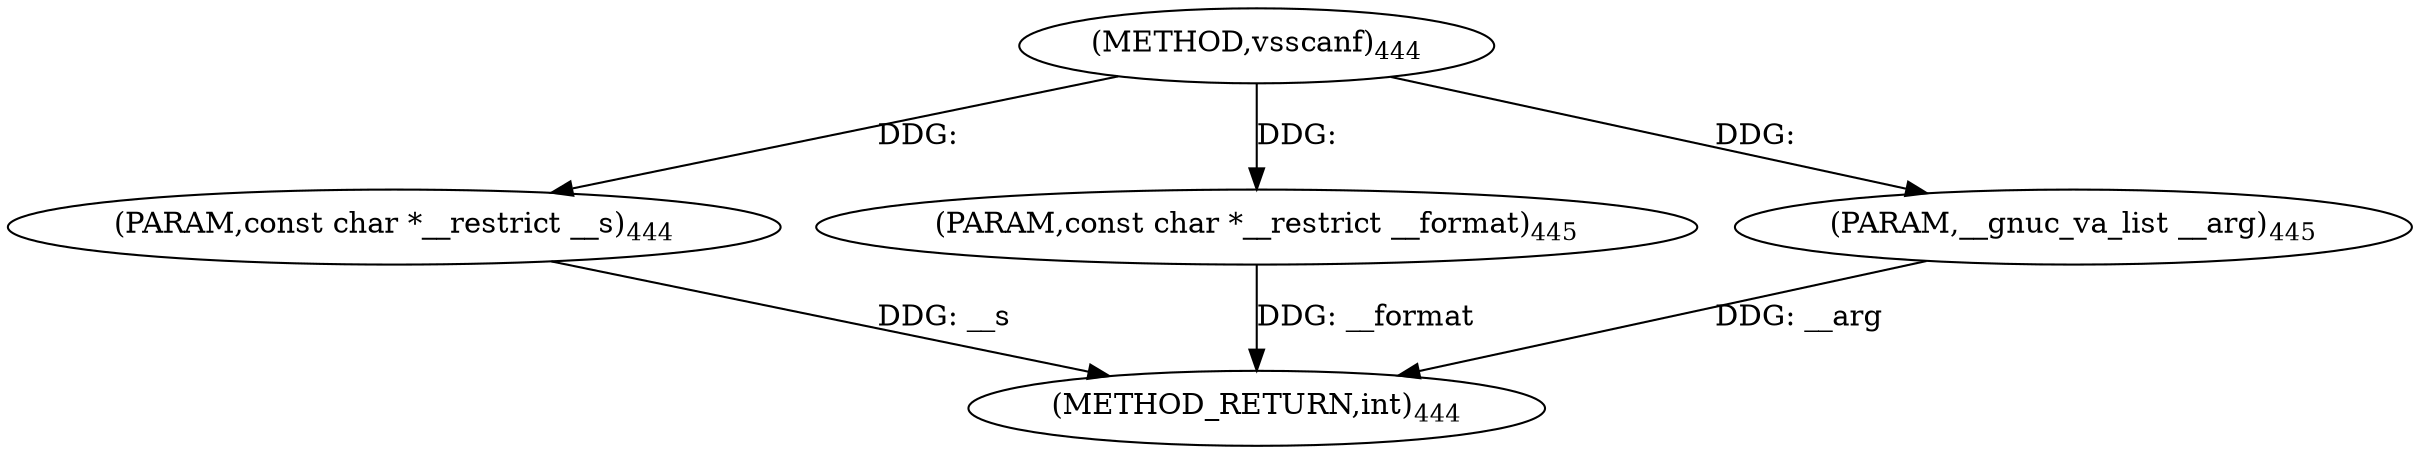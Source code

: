 digraph "vsscanf" {  
"30210" [label = <(METHOD,vsscanf)<SUB>444</SUB>> ]
"30214" [label = <(METHOD_RETURN,int)<SUB>444</SUB>> ]
"30211" [label = <(PARAM,const char *__restrict __s)<SUB>444</SUB>> ]
"30212" [label = <(PARAM,const char *__restrict __format)<SUB>445</SUB>> ]
"30213" [label = <(PARAM,__gnuc_va_list __arg)<SUB>445</SUB>> ]
  "30211" -> "30214"  [ label = "DDG: __s"] 
  "30212" -> "30214"  [ label = "DDG: __format"] 
  "30213" -> "30214"  [ label = "DDG: __arg"] 
  "30210" -> "30211"  [ label = "DDG: "] 
  "30210" -> "30212"  [ label = "DDG: "] 
  "30210" -> "30213"  [ label = "DDG: "] 
}
